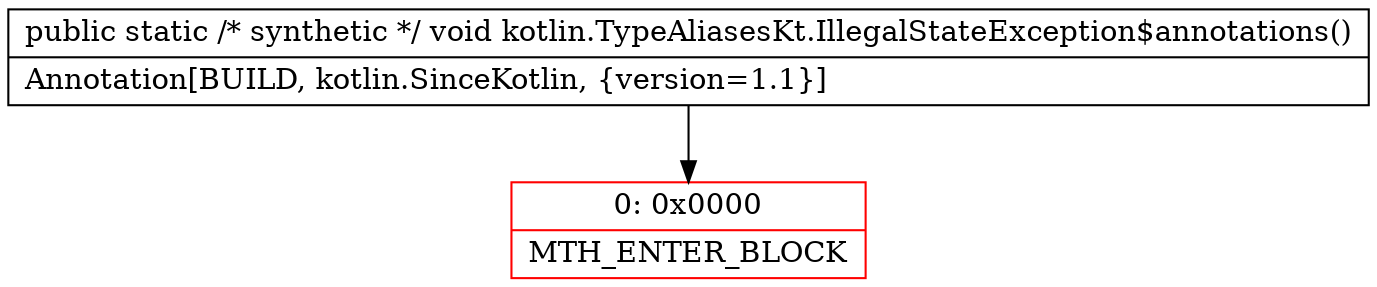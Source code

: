digraph "CFG forkotlin.TypeAliasesKt.IllegalStateException$annotations()V" {
subgraph cluster_Region_183244331 {
label = "R(0)";
node [shape=record,color=blue];
}
Node_0 [shape=record,color=red,label="{0\:\ 0x0000|MTH_ENTER_BLOCK\l}"];
MethodNode[shape=record,label="{public static \/* synthetic *\/ void kotlin.TypeAliasesKt.IllegalStateException$annotations()  | Annotation[BUILD, kotlin.SinceKotlin, \{version=1.1\}]\l}"];
MethodNode -> Node_0;
}

